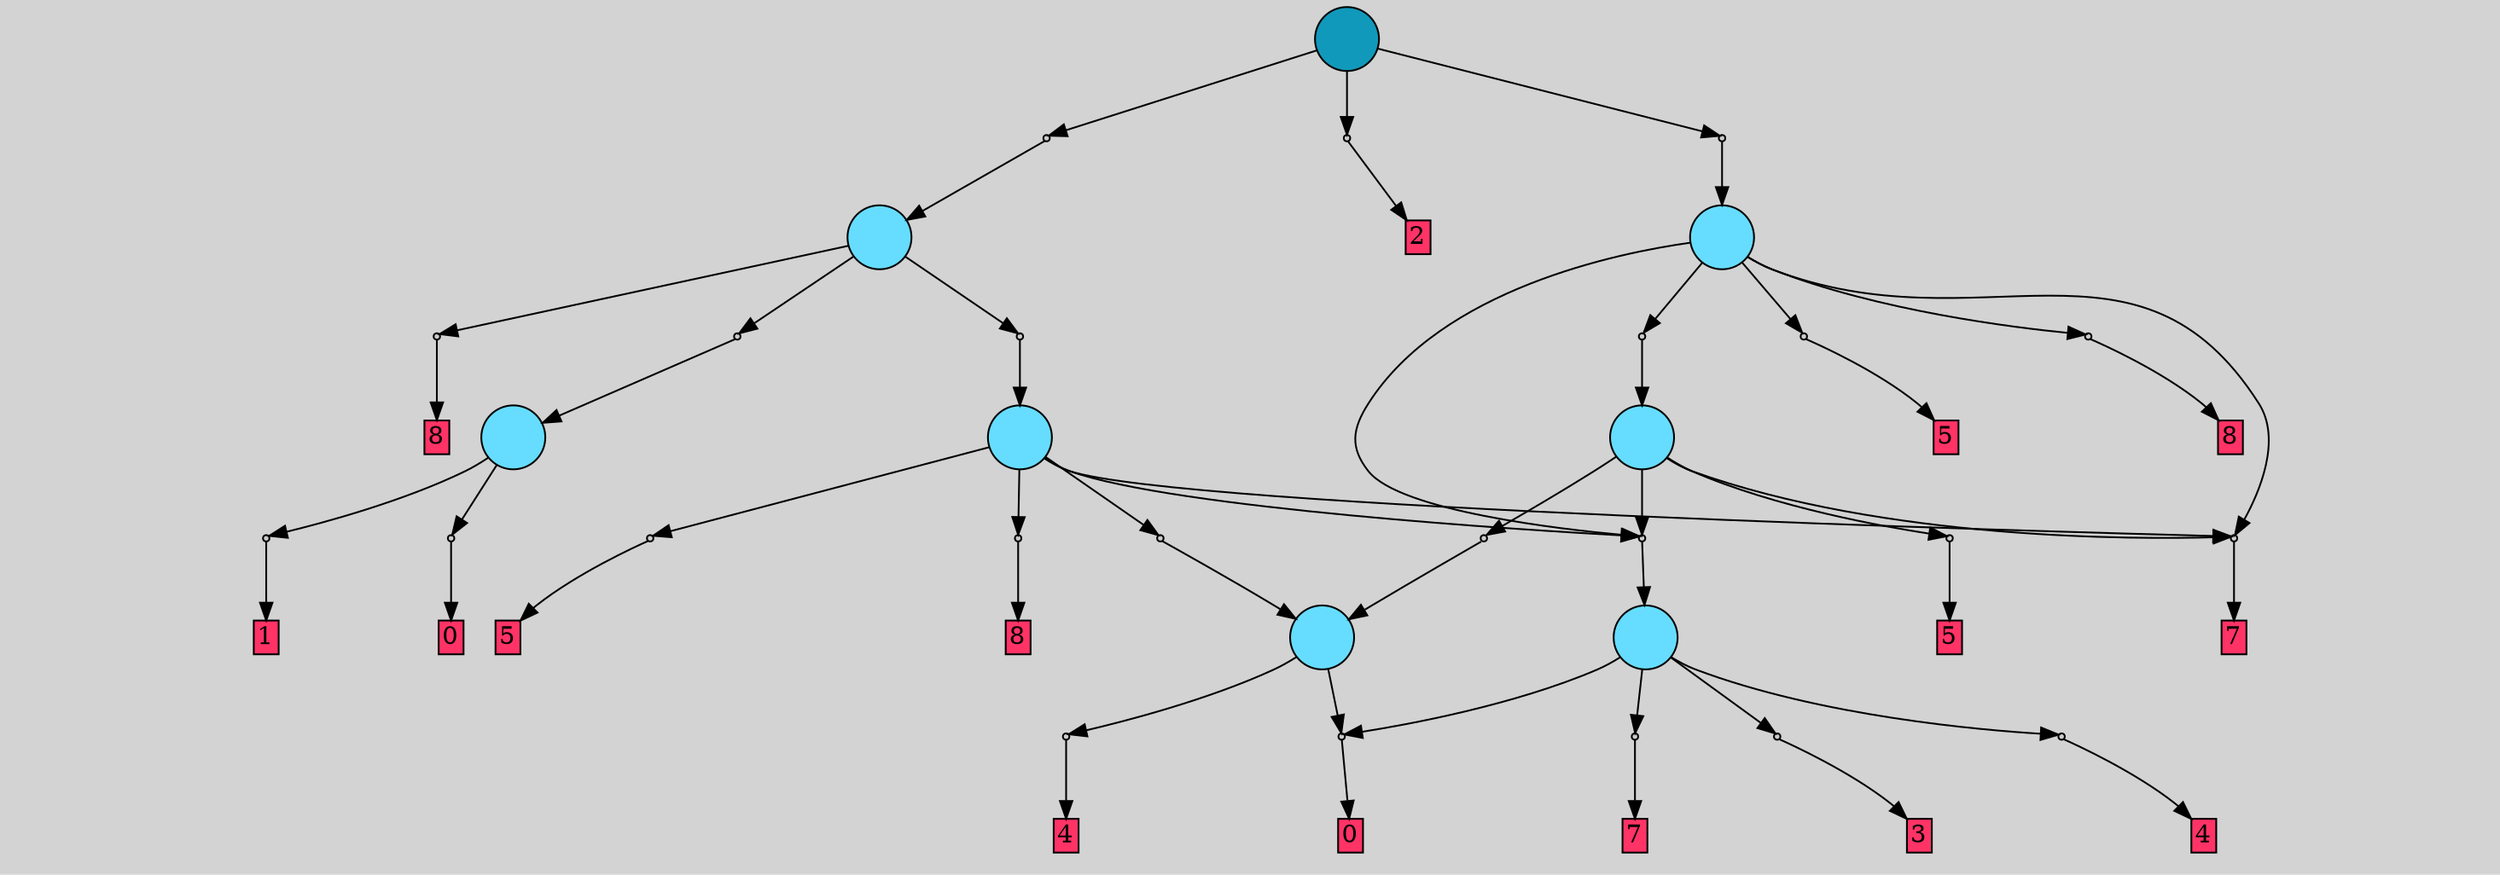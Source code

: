 // File exported with GEGELATI v1.3.1
// On the 2024-04-12 16:02:15
// With the File::TPGGraphDotExporter
digraph{
	graph[pad = "0.212, 0.055" bgcolor = lightgray]
	node[shape=circle style = filled label = ""]
		T0 [fillcolor="#66ddff"]
		T1 [fillcolor="#66ddff"]
		T2 [fillcolor="#66ddff"]
		T3 [fillcolor="#66ddff"]
		T4 [fillcolor="#66ddff"]
		T5 [fillcolor="#66ddff"]
		T6 [fillcolor="#66ddff"]
		T7 [fillcolor="#1199bb"]
		P0 [fillcolor="#cccccc" shape=point] //
		I0 [shape=box style=invis label=""]
		P0 -> I0[style=invis]
		A0 [fillcolor="#ff3366" shape=box margin=0.03 width=0 height=0 label="0"]
		T0 -> P0 -> A0
		P1 [fillcolor="#cccccc" shape=point] //
		I1 [shape=box style=invis label="5|0&4|1#3|0&#92;n"]
		P1 -> I1[style=invis]
		A1 [fillcolor="#ff3366" shape=box margin=0.03 width=0 height=0 label="1"]
		T0 -> P1 -> A1
		P2 [fillcolor="#cccccc" shape=point] //
		I2 [shape=box style=invis label="2|0&4|6#1|3&#92;n"]
		P2 -> I2[style=invis]
		A2 [fillcolor="#ff3366" shape=box margin=0.03 width=0 height=0 label="4"]
		T1 -> P2 -> A2
		P3 [fillcolor="#cccccc" shape=point] //
		I3 [shape=box style=invis label="1|0&1|6#4|0&#92;n"]
		P3 -> I3[style=invis]
		A3 [fillcolor="#ff3366" shape=box margin=0.03 width=0 height=0 label="0"]
		T1 -> P3 -> A3
		P4 [fillcolor="#cccccc" shape=point] //
		I4 [shape=box style=invis label="2|0&4|6#1|3&#92;n"]
		P4 -> I4[style=invis]
		A4 [fillcolor="#ff3366" shape=box margin=0.03 width=0 height=0 label="4"]
		T2 -> P4 -> A4
		P5 [fillcolor="#cccccc" shape=point] //
		I5 [shape=box style=invis label="8|0&3|4#1|7&#92;n"]
		P5 -> I5[style=invis]
		A5 [fillcolor="#ff3366" shape=box margin=0.03 width=0 height=0 label="7"]
		T2 -> P5 -> A5
		T2 -> P3
		P6 [fillcolor="#cccccc" shape=point] //
		I6 [shape=box style=invis label="3|0&3|2#0|3&#92;n"]
		P6 -> I6[style=invis]
		A6 [fillcolor="#ff3366" shape=box margin=0.03 width=0 height=0 label="3"]
		T2 -> P6 -> A6
		P7 [fillcolor="#cccccc" shape=point] //
		I7 [shape=box style=invis label="1|0&3|4#4|0&#92;n"]
		P7 -> I7[style=invis]
		A7 [fillcolor="#ff3366" shape=box margin=0.03 width=0 height=0 label="7"]
		T3 -> P7 -> A7
		P8 [fillcolor="#cccccc" shape=point] //
		I8 [shape=box style=invis label="1|0&3|3#4|0&#92;n"]
		P8 -> I8[style=invis]
		T3 -> P8 -> T1
		P9 [fillcolor="#cccccc" shape=point] //
		I9 [shape=box style=invis label="2|0&1|3#3|3&#92;n"]
		P9 -> I9[style=invis]
		T3 -> P9 -> T2
		P10 [fillcolor="#cccccc" shape=point] //
		I10 [shape=box style=invis label="2|0&3|2#4|0&#92;n"]
		P10 -> I10[style=invis]
		A8 [fillcolor="#ff3366" shape=box margin=0.03 width=0 height=0 label="5"]
		T3 -> P10 -> A8
		P11 [fillcolor="#cccccc" shape=point] //
		I11 [shape=box style=invis label="1|0&1|0#1|3&#92;n"]
		P11 -> I11[style=invis]
		A9 [fillcolor="#ff3366" shape=box margin=0.03 width=0 height=0 label="8"]
		T4 -> P11 -> A9
		T4 -> P7
		P12 [fillcolor="#cccccc" shape=point] //
		I12 [shape=box style=invis label="1|0&3|5#4|0&#92;n"]
		P12 -> I12[style=invis]
		T4 -> P12 -> T1
		T4 -> P9
		P13 [fillcolor="#cccccc" shape=point] //
		I13 [shape=box style=invis label="2|0&3|2#4|6&#92;n"]
		P13 -> I13[style=invis]
		A10 [fillcolor="#ff3366" shape=box margin=0.03 width=0 height=0 label="5"]
		T4 -> P13 -> A10
		T5 -> P7
		P14 [fillcolor="#cccccc" shape=point] //
		I14 [shape=box style=invis label="0|5&3|5#3|3&#92;n1|0&0|5#4|0&#92;n"]
		P14 -> I14[style=invis]
		T5 -> P14 -> T3
		T5 -> P9
		P15 [fillcolor="#cccccc" shape=point] //
		I15 [shape=box style=invis label="2|0&3|2#4|3&#92;n"]
		P15 -> I15[style=invis]
		A11 [fillcolor="#ff3366" shape=box margin=0.03 width=0 height=0 label="5"]
		T5 -> P15 -> A11
		P16 [fillcolor="#cccccc" shape=point] //
		I16 [shape=box style=invis label="8|0&3|1#1|1&#92;n"]
		P16 -> I16[style=invis]
		A12 [fillcolor="#ff3366" shape=box margin=0.03 width=0 height=0 label="8"]
		T5 -> P16 -> A12
		P17 [fillcolor="#cccccc" shape=point] //
		I17 [shape=box style=invis label="1|0&0|4#4|0&#92;n"]
		P17 -> I17[style=invis]
		T6 -> P17 -> T4
		P18 [fillcolor="#cccccc" shape=point] //
		I18 [shape=box style=invis label="8|0&3|1#1|1&#92;n"]
		P18 -> I18[style=invis]
		A13 [fillcolor="#ff3366" shape=box margin=0.03 width=0 height=0 label="8"]
		T6 -> P18 -> A13
		P19 [fillcolor="#cccccc" shape=point] //
		I19 [shape=box style=invis label="1|0&1|0#1|3&#92;n"]
		P19 -> I19[style=invis]
		T6 -> P19 -> T0
		P20 [fillcolor="#cccccc" shape=point] //
		I20 [shape=box style=invis label="1|0&3|3#4|0&#92;n"]
		P20 -> I20[style=invis]
		T7 -> P20 -> T6
		P21 [fillcolor="#cccccc" shape=point] //
		I21 [shape=box style=invis label="8|0&3|5#1|1&#92;n"]
		P21 -> I21[style=invis]
		A14 [fillcolor="#ff3366" shape=box margin=0.03 width=0 height=0 label="2"]
		T7 -> P21 -> A14
		P22 [fillcolor="#cccccc" shape=point] //
		I22 [shape=box style=invis label="2|0&1|1#2|2&#92;n"]
		P22 -> I22[style=invis]
		T7 -> P22 -> T5
		{ rank= same T7 }
}
